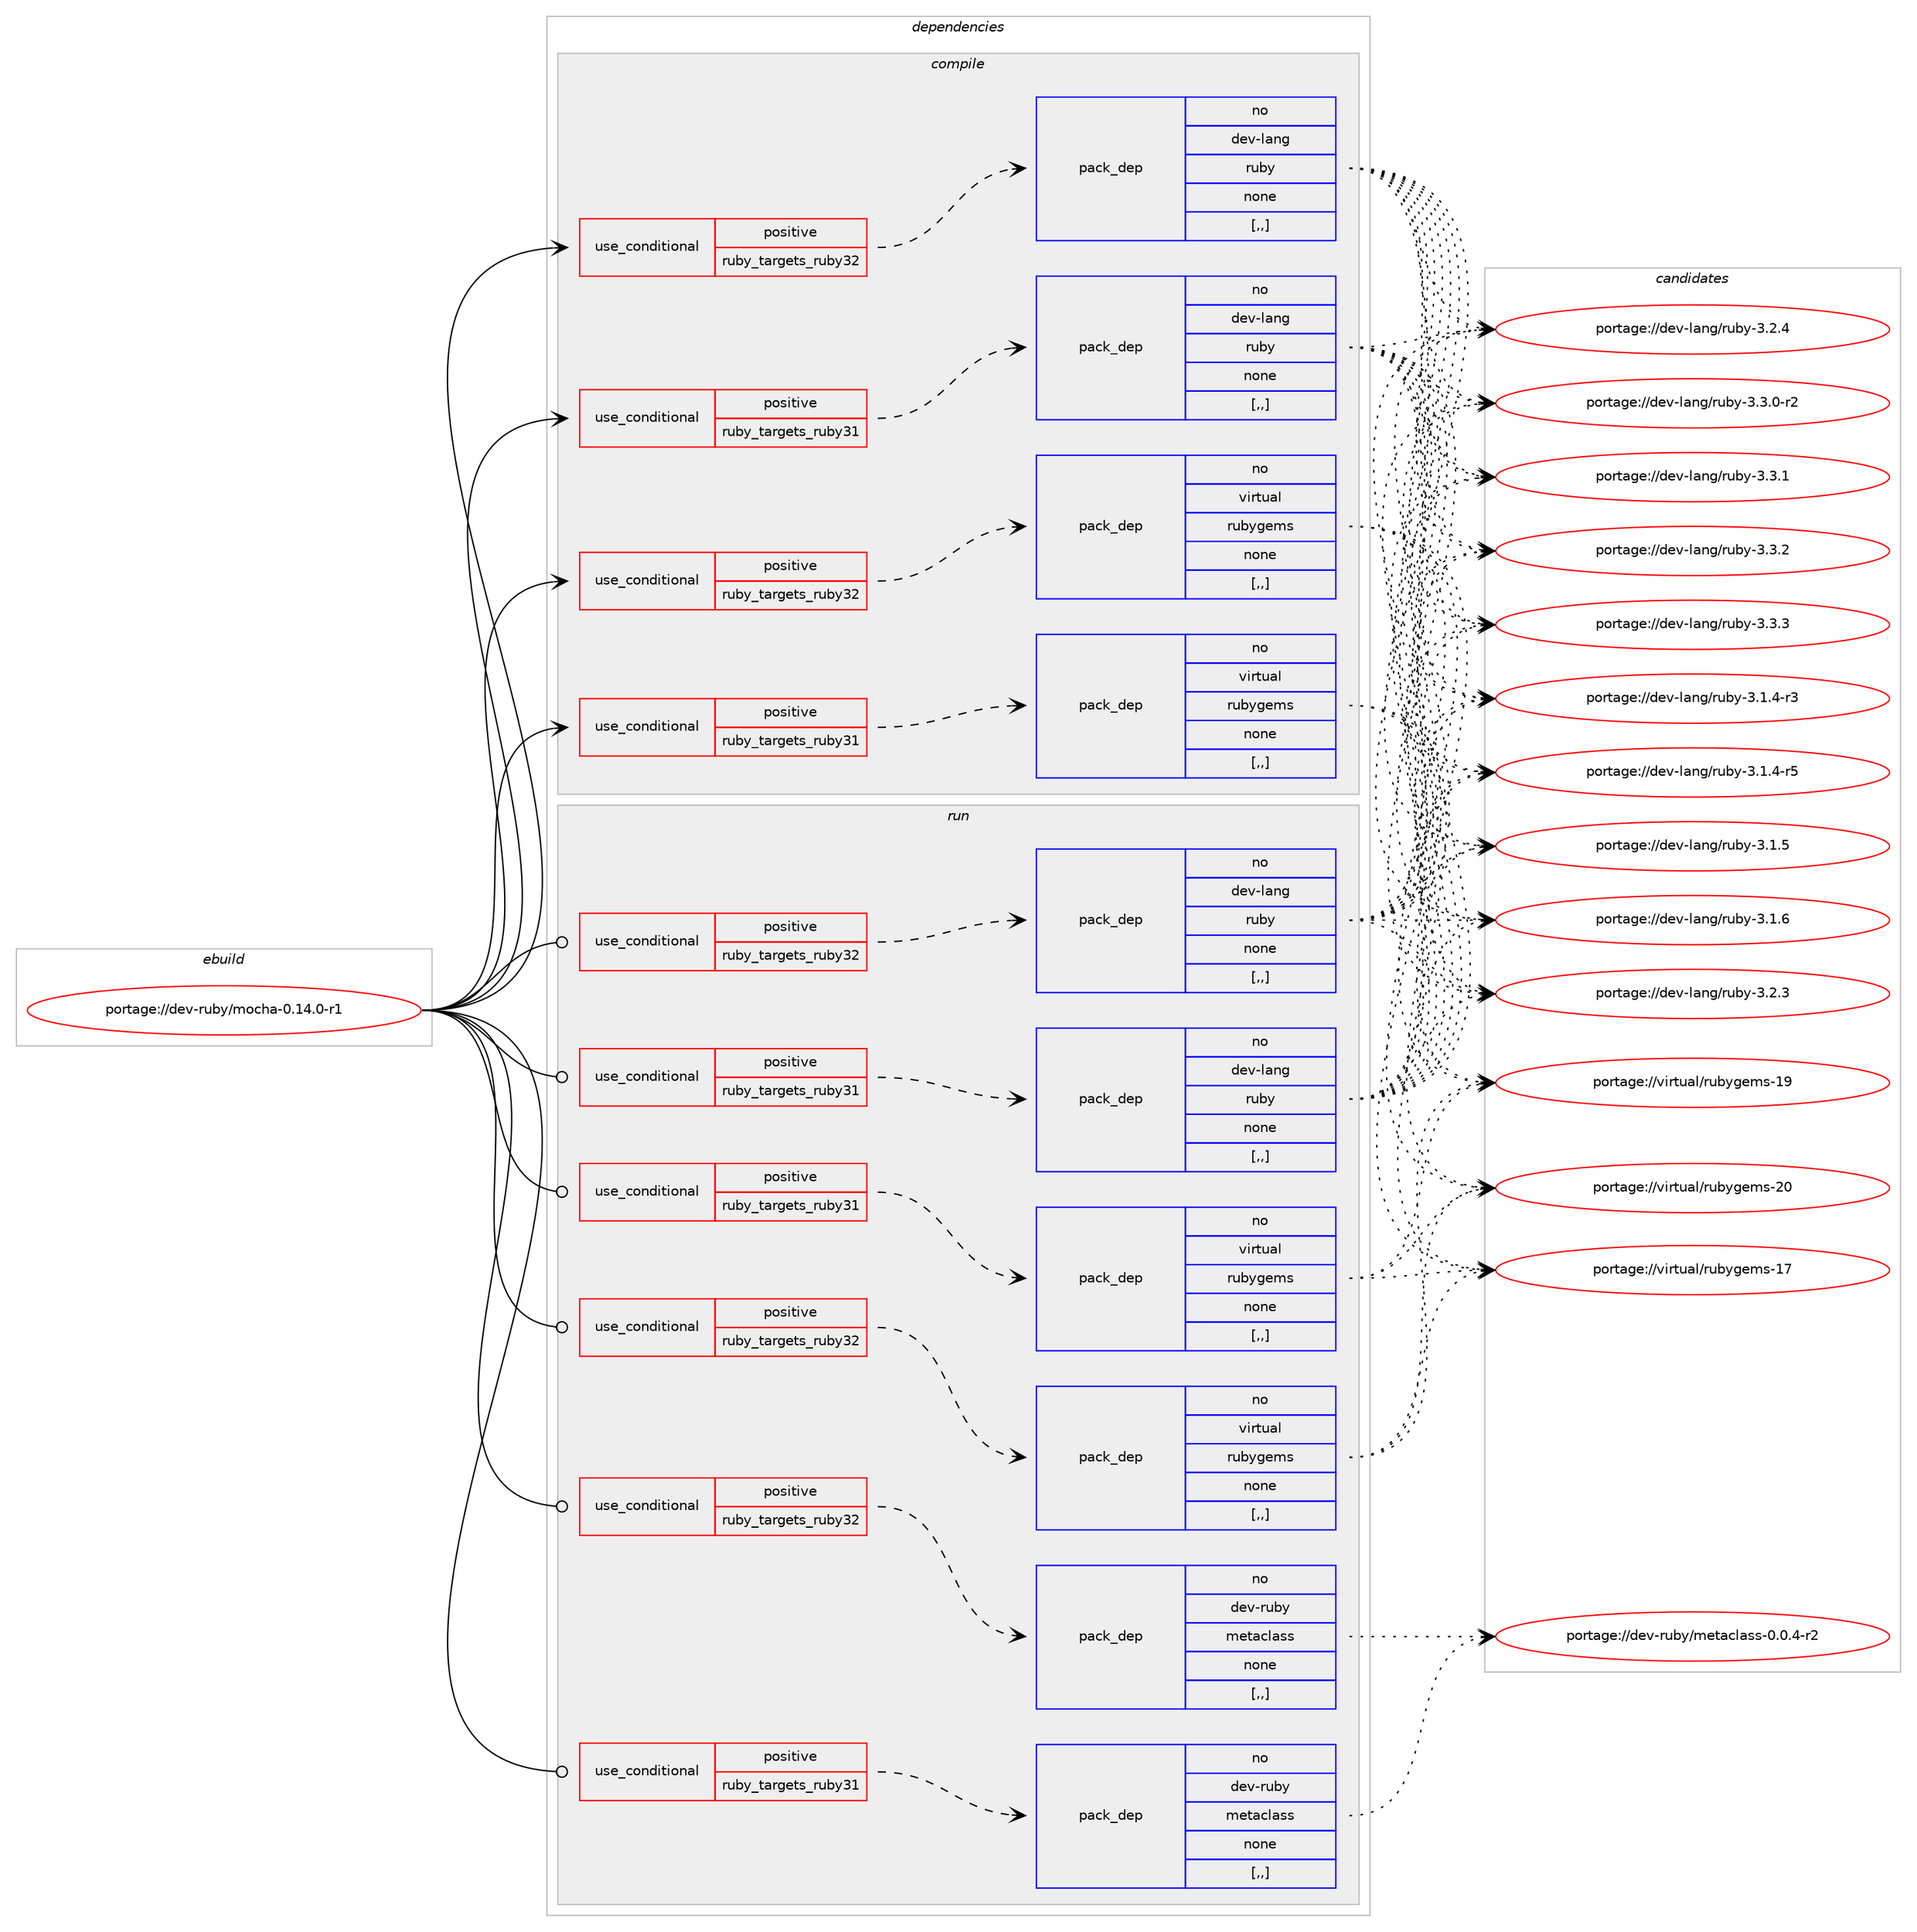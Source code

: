 digraph prolog {

# *************
# Graph options
# *************

newrank=true;
concentrate=true;
compound=true;
graph [rankdir=LR,fontname=Helvetica,fontsize=10,ranksep=1.5];#, ranksep=2.5, nodesep=0.2];
edge  [arrowhead=vee];
node  [fontname=Helvetica,fontsize=10];

# **********
# The ebuild
# **********

subgraph cluster_leftcol {
color=gray;
rank=same;
label=<<i>ebuild</i>>;
id [label="portage://dev-ruby/mocha-0.14.0-r1", color=red, width=4, href="../dev-ruby/mocha-0.14.0-r1.svg"];
}

# ****************
# The dependencies
# ****************

subgraph cluster_midcol {
color=gray;
label=<<i>dependencies</i>>;
subgraph cluster_compile {
fillcolor="#eeeeee";
style=filled;
label=<<i>compile</i>>;
subgraph cond49652 {
dependency186649 [label=<<TABLE BORDER="0" CELLBORDER="1" CELLSPACING="0" CELLPADDING="4"><TR><TD ROWSPAN="3" CELLPADDING="10">use_conditional</TD></TR><TR><TD>positive</TD></TR><TR><TD>ruby_targets_ruby31</TD></TR></TABLE>>, shape=none, color=red];
subgraph pack135691 {
dependency186650 [label=<<TABLE BORDER="0" CELLBORDER="1" CELLSPACING="0" CELLPADDING="4" WIDTH="220"><TR><TD ROWSPAN="6" CELLPADDING="30">pack_dep</TD></TR><TR><TD WIDTH="110">no</TD></TR><TR><TD>dev-lang</TD></TR><TR><TD>ruby</TD></TR><TR><TD>none</TD></TR><TR><TD>[,,]</TD></TR></TABLE>>, shape=none, color=blue];
}
dependency186649:e -> dependency186650:w [weight=20,style="dashed",arrowhead="vee"];
}
id:e -> dependency186649:w [weight=20,style="solid",arrowhead="vee"];
subgraph cond49653 {
dependency186651 [label=<<TABLE BORDER="0" CELLBORDER="1" CELLSPACING="0" CELLPADDING="4"><TR><TD ROWSPAN="3" CELLPADDING="10">use_conditional</TD></TR><TR><TD>positive</TD></TR><TR><TD>ruby_targets_ruby31</TD></TR></TABLE>>, shape=none, color=red];
subgraph pack135692 {
dependency186652 [label=<<TABLE BORDER="0" CELLBORDER="1" CELLSPACING="0" CELLPADDING="4" WIDTH="220"><TR><TD ROWSPAN="6" CELLPADDING="30">pack_dep</TD></TR><TR><TD WIDTH="110">no</TD></TR><TR><TD>virtual</TD></TR><TR><TD>rubygems</TD></TR><TR><TD>none</TD></TR><TR><TD>[,,]</TD></TR></TABLE>>, shape=none, color=blue];
}
dependency186651:e -> dependency186652:w [weight=20,style="dashed",arrowhead="vee"];
}
id:e -> dependency186651:w [weight=20,style="solid",arrowhead="vee"];
subgraph cond49654 {
dependency186653 [label=<<TABLE BORDER="0" CELLBORDER="1" CELLSPACING="0" CELLPADDING="4"><TR><TD ROWSPAN="3" CELLPADDING="10">use_conditional</TD></TR><TR><TD>positive</TD></TR><TR><TD>ruby_targets_ruby32</TD></TR></TABLE>>, shape=none, color=red];
subgraph pack135693 {
dependency186654 [label=<<TABLE BORDER="0" CELLBORDER="1" CELLSPACING="0" CELLPADDING="4" WIDTH="220"><TR><TD ROWSPAN="6" CELLPADDING="30">pack_dep</TD></TR><TR><TD WIDTH="110">no</TD></TR><TR><TD>dev-lang</TD></TR><TR><TD>ruby</TD></TR><TR><TD>none</TD></TR><TR><TD>[,,]</TD></TR></TABLE>>, shape=none, color=blue];
}
dependency186653:e -> dependency186654:w [weight=20,style="dashed",arrowhead="vee"];
}
id:e -> dependency186653:w [weight=20,style="solid",arrowhead="vee"];
subgraph cond49655 {
dependency186655 [label=<<TABLE BORDER="0" CELLBORDER="1" CELLSPACING="0" CELLPADDING="4"><TR><TD ROWSPAN="3" CELLPADDING="10">use_conditional</TD></TR><TR><TD>positive</TD></TR><TR><TD>ruby_targets_ruby32</TD></TR></TABLE>>, shape=none, color=red];
subgraph pack135694 {
dependency186656 [label=<<TABLE BORDER="0" CELLBORDER="1" CELLSPACING="0" CELLPADDING="4" WIDTH="220"><TR><TD ROWSPAN="6" CELLPADDING="30">pack_dep</TD></TR><TR><TD WIDTH="110">no</TD></TR><TR><TD>virtual</TD></TR><TR><TD>rubygems</TD></TR><TR><TD>none</TD></TR><TR><TD>[,,]</TD></TR></TABLE>>, shape=none, color=blue];
}
dependency186655:e -> dependency186656:w [weight=20,style="dashed",arrowhead="vee"];
}
id:e -> dependency186655:w [weight=20,style="solid",arrowhead="vee"];
}
subgraph cluster_compileandrun {
fillcolor="#eeeeee";
style=filled;
label=<<i>compile and run</i>>;
}
subgraph cluster_run {
fillcolor="#eeeeee";
style=filled;
label=<<i>run</i>>;
subgraph cond49656 {
dependency186657 [label=<<TABLE BORDER="0" CELLBORDER="1" CELLSPACING="0" CELLPADDING="4"><TR><TD ROWSPAN="3" CELLPADDING="10">use_conditional</TD></TR><TR><TD>positive</TD></TR><TR><TD>ruby_targets_ruby31</TD></TR></TABLE>>, shape=none, color=red];
subgraph pack135695 {
dependency186658 [label=<<TABLE BORDER="0" CELLBORDER="1" CELLSPACING="0" CELLPADDING="4" WIDTH="220"><TR><TD ROWSPAN="6" CELLPADDING="30">pack_dep</TD></TR><TR><TD WIDTH="110">no</TD></TR><TR><TD>dev-lang</TD></TR><TR><TD>ruby</TD></TR><TR><TD>none</TD></TR><TR><TD>[,,]</TD></TR></TABLE>>, shape=none, color=blue];
}
dependency186657:e -> dependency186658:w [weight=20,style="dashed",arrowhead="vee"];
}
id:e -> dependency186657:w [weight=20,style="solid",arrowhead="odot"];
subgraph cond49657 {
dependency186659 [label=<<TABLE BORDER="0" CELLBORDER="1" CELLSPACING="0" CELLPADDING="4"><TR><TD ROWSPAN="3" CELLPADDING="10">use_conditional</TD></TR><TR><TD>positive</TD></TR><TR><TD>ruby_targets_ruby31</TD></TR></TABLE>>, shape=none, color=red];
subgraph pack135696 {
dependency186660 [label=<<TABLE BORDER="0" CELLBORDER="1" CELLSPACING="0" CELLPADDING="4" WIDTH="220"><TR><TD ROWSPAN="6" CELLPADDING="30">pack_dep</TD></TR><TR><TD WIDTH="110">no</TD></TR><TR><TD>dev-ruby</TD></TR><TR><TD>metaclass</TD></TR><TR><TD>none</TD></TR><TR><TD>[,,]</TD></TR></TABLE>>, shape=none, color=blue];
}
dependency186659:e -> dependency186660:w [weight=20,style="dashed",arrowhead="vee"];
}
id:e -> dependency186659:w [weight=20,style="solid",arrowhead="odot"];
subgraph cond49658 {
dependency186661 [label=<<TABLE BORDER="0" CELLBORDER="1" CELLSPACING="0" CELLPADDING="4"><TR><TD ROWSPAN="3" CELLPADDING="10">use_conditional</TD></TR><TR><TD>positive</TD></TR><TR><TD>ruby_targets_ruby31</TD></TR></TABLE>>, shape=none, color=red];
subgraph pack135697 {
dependency186662 [label=<<TABLE BORDER="0" CELLBORDER="1" CELLSPACING="0" CELLPADDING="4" WIDTH="220"><TR><TD ROWSPAN="6" CELLPADDING="30">pack_dep</TD></TR><TR><TD WIDTH="110">no</TD></TR><TR><TD>virtual</TD></TR><TR><TD>rubygems</TD></TR><TR><TD>none</TD></TR><TR><TD>[,,]</TD></TR></TABLE>>, shape=none, color=blue];
}
dependency186661:e -> dependency186662:w [weight=20,style="dashed",arrowhead="vee"];
}
id:e -> dependency186661:w [weight=20,style="solid",arrowhead="odot"];
subgraph cond49659 {
dependency186663 [label=<<TABLE BORDER="0" CELLBORDER="1" CELLSPACING="0" CELLPADDING="4"><TR><TD ROWSPAN="3" CELLPADDING="10">use_conditional</TD></TR><TR><TD>positive</TD></TR><TR><TD>ruby_targets_ruby32</TD></TR></TABLE>>, shape=none, color=red];
subgraph pack135698 {
dependency186664 [label=<<TABLE BORDER="0" CELLBORDER="1" CELLSPACING="0" CELLPADDING="4" WIDTH="220"><TR><TD ROWSPAN="6" CELLPADDING="30">pack_dep</TD></TR><TR><TD WIDTH="110">no</TD></TR><TR><TD>dev-lang</TD></TR><TR><TD>ruby</TD></TR><TR><TD>none</TD></TR><TR><TD>[,,]</TD></TR></TABLE>>, shape=none, color=blue];
}
dependency186663:e -> dependency186664:w [weight=20,style="dashed",arrowhead="vee"];
}
id:e -> dependency186663:w [weight=20,style="solid",arrowhead="odot"];
subgraph cond49660 {
dependency186665 [label=<<TABLE BORDER="0" CELLBORDER="1" CELLSPACING="0" CELLPADDING="4"><TR><TD ROWSPAN="3" CELLPADDING="10">use_conditional</TD></TR><TR><TD>positive</TD></TR><TR><TD>ruby_targets_ruby32</TD></TR></TABLE>>, shape=none, color=red];
subgraph pack135699 {
dependency186666 [label=<<TABLE BORDER="0" CELLBORDER="1" CELLSPACING="0" CELLPADDING="4" WIDTH="220"><TR><TD ROWSPAN="6" CELLPADDING="30">pack_dep</TD></TR><TR><TD WIDTH="110">no</TD></TR><TR><TD>dev-ruby</TD></TR><TR><TD>metaclass</TD></TR><TR><TD>none</TD></TR><TR><TD>[,,]</TD></TR></TABLE>>, shape=none, color=blue];
}
dependency186665:e -> dependency186666:w [weight=20,style="dashed",arrowhead="vee"];
}
id:e -> dependency186665:w [weight=20,style="solid",arrowhead="odot"];
subgraph cond49661 {
dependency186667 [label=<<TABLE BORDER="0" CELLBORDER="1" CELLSPACING="0" CELLPADDING="4"><TR><TD ROWSPAN="3" CELLPADDING="10">use_conditional</TD></TR><TR><TD>positive</TD></TR><TR><TD>ruby_targets_ruby32</TD></TR></TABLE>>, shape=none, color=red];
subgraph pack135700 {
dependency186668 [label=<<TABLE BORDER="0" CELLBORDER="1" CELLSPACING="0" CELLPADDING="4" WIDTH="220"><TR><TD ROWSPAN="6" CELLPADDING="30">pack_dep</TD></TR><TR><TD WIDTH="110">no</TD></TR><TR><TD>virtual</TD></TR><TR><TD>rubygems</TD></TR><TR><TD>none</TD></TR><TR><TD>[,,]</TD></TR></TABLE>>, shape=none, color=blue];
}
dependency186667:e -> dependency186668:w [weight=20,style="dashed",arrowhead="vee"];
}
id:e -> dependency186667:w [weight=20,style="solid",arrowhead="odot"];
}
}

# **************
# The candidates
# **************

subgraph cluster_choices {
rank=same;
color=gray;
label=<<i>candidates</i>>;

subgraph choice135691 {
color=black;
nodesep=1;
choice100101118451089711010347114117981214551464946524511451 [label="portage://dev-lang/ruby-3.1.4-r3", color=red, width=4,href="../dev-lang/ruby-3.1.4-r3.svg"];
choice100101118451089711010347114117981214551464946524511453 [label="portage://dev-lang/ruby-3.1.4-r5", color=red, width=4,href="../dev-lang/ruby-3.1.4-r5.svg"];
choice10010111845108971101034711411798121455146494653 [label="portage://dev-lang/ruby-3.1.5", color=red, width=4,href="../dev-lang/ruby-3.1.5.svg"];
choice10010111845108971101034711411798121455146494654 [label="portage://dev-lang/ruby-3.1.6", color=red, width=4,href="../dev-lang/ruby-3.1.6.svg"];
choice10010111845108971101034711411798121455146504651 [label="portage://dev-lang/ruby-3.2.3", color=red, width=4,href="../dev-lang/ruby-3.2.3.svg"];
choice10010111845108971101034711411798121455146504652 [label="portage://dev-lang/ruby-3.2.4", color=red, width=4,href="../dev-lang/ruby-3.2.4.svg"];
choice100101118451089711010347114117981214551465146484511450 [label="portage://dev-lang/ruby-3.3.0-r2", color=red, width=4,href="../dev-lang/ruby-3.3.0-r2.svg"];
choice10010111845108971101034711411798121455146514649 [label="portage://dev-lang/ruby-3.3.1", color=red, width=4,href="../dev-lang/ruby-3.3.1.svg"];
choice10010111845108971101034711411798121455146514650 [label="portage://dev-lang/ruby-3.3.2", color=red, width=4,href="../dev-lang/ruby-3.3.2.svg"];
choice10010111845108971101034711411798121455146514651 [label="portage://dev-lang/ruby-3.3.3", color=red, width=4,href="../dev-lang/ruby-3.3.3.svg"];
dependency186650:e -> choice100101118451089711010347114117981214551464946524511451:w [style=dotted,weight="100"];
dependency186650:e -> choice100101118451089711010347114117981214551464946524511453:w [style=dotted,weight="100"];
dependency186650:e -> choice10010111845108971101034711411798121455146494653:w [style=dotted,weight="100"];
dependency186650:e -> choice10010111845108971101034711411798121455146494654:w [style=dotted,weight="100"];
dependency186650:e -> choice10010111845108971101034711411798121455146504651:w [style=dotted,weight="100"];
dependency186650:e -> choice10010111845108971101034711411798121455146504652:w [style=dotted,weight="100"];
dependency186650:e -> choice100101118451089711010347114117981214551465146484511450:w [style=dotted,weight="100"];
dependency186650:e -> choice10010111845108971101034711411798121455146514649:w [style=dotted,weight="100"];
dependency186650:e -> choice10010111845108971101034711411798121455146514650:w [style=dotted,weight="100"];
dependency186650:e -> choice10010111845108971101034711411798121455146514651:w [style=dotted,weight="100"];
}
subgraph choice135692 {
color=black;
nodesep=1;
choice118105114116117971084711411798121103101109115454955 [label="portage://virtual/rubygems-17", color=red, width=4,href="../virtual/rubygems-17.svg"];
choice118105114116117971084711411798121103101109115454957 [label="portage://virtual/rubygems-19", color=red, width=4,href="../virtual/rubygems-19.svg"];
choice118105114116117971084711411798121103101109115455048 [label="portage://virtual/rubygems-20", color=red, width=4,href="../virtual/rubygems-20.svg"];
dependency186652:e -> choice118105114116117971084711411798121103101109115454955:w [style=dotted,weight="100"];
dependency186652:e -> choice118105114116117971084711411798121103101109115454957:w [style=dotted,weight="100"];
dependency186652:e -> choice118105114116117971084711411798121103101109115455048:w [style=dotted,weight="100"];
}
subgraph choice135693 {
color=black;
nodesep=1;
choice100101118451089711010347114117981214551464946524511451 [label="portage://dev-lang/ruby-3.1.4-r3", color=red, width=4,href="../dev-lang/ruby-3.1.4-r3.svg"];
choice100101118451089711010347114117981214551464946524511453 [label="portage://dev-lang/ruby-3.1.4-r5", color=red, width=4,href="../dev-lang/ruby-3.1.4-r5.svg"];
choice10010111845108971101034711411798121455146494653 [label="portage://dev-lang/ruby-3.1.5", color=red, width=4,href="../dev-lang/ruby-3.1.5.svg"];
choice10010111845108971101034711411798121455146494654 [label="portage://dev-lang/ruby-3.1.6", color=red, width=4,href="../dev-lang/ruby-3.1.6.svg"];
choice10010111845108971101034711411798121455146504651 [label="portage://dev-lang/ruby-3.2.3", color=red, width=4,href="../dev-lang/ruby-3.2.3.svg"];
choice10010111845108971101034711411798121455146504652 [label="portage://dev-lang/ruby-3.2.4", color=red, width=4,href="../dev-lang/ruby-3.2.4.svg"];
choice100101118451089711010347114117981214551465146484511450 [label="portage://dev-lang/ruby-3.3.0-r2", color=red, width=4,href="../dev-lang/ruby-3.3.0-r2.svg"];
choice10010111845108971101034711411798121455146514649 [label="portage://dev-lang/ruby-3.3.1", color=red, width=4,href="../dev-lang/ruby-3.3.1.svg"];
choice10010111845108971101034711411798121455146514650 [label="portage://dev-lang/ruby-3.3.2", color=red, width=4,href="../dev-lang/ruby-3.3.2.svg"];
choice10010111845108971101034711411798121455146514651 [label="portage://dev-lang/ruby-3.3.3", color=red, width=4,href="../dev-lang/ruby-3.3.3.svg"];
dependency186654:e -> choice100101118451089711010347114117981214551464946524511451:w [style=dotted,weight="100"];
dependency186654:e -> choice100101118451089711010347114117981214551464946524511453:w [style=dotted,weight="100"];
dependency186654:e -> choice10010111845108971101034711411798121455146494653:w [style=dotted,weight="100"];
dependency186654:e -> choice10010111845108971101034711411798121455146494654:w [style=dotted,weight="100"];
dependency186654:e -> choice10010111845108971101034711411798121455146504651:w [style=dotted,weight="100"];
dependency186654:e -> choice10010111845108971101034711411798121455146504652:w [style=dotted,weight="100"];
dependency186654:e -> choice100101118451089711010347114117981214551465146484511450:w [style=dotted,weight="100"];
dependency186654:e -> choice10010111845108971101034711411798121455146514649:w [style=dotted,weight="100"];
dependency186654:e -> choice10010111845108971101034711411798121455146514650:w [style=dotted,weight="100"];
dependency186654:e -> choice10010111845108971101034711411798121455146514651:w [style=dotted,weight="100"];
}
subgraph choice135694 {
color=black;
nodesep=1;
choice118105114116117971084711411798121103101109115454955 [label="portage://virtual/rubygems-17", color=red, width=4,href="../virtual/rubygems-17.svg"];
choice118105114116117971084711411798121103101109115454957 [label="portage://virtual/rubygems-19", color=red, width=4,href="../virtual/rubygems-19.svg"];
choice118105114116117971084711411798121103101109115455048 [label="portage://virtual/rubygems-20", color=red, width=4,href="../virtual/rubygems-20.svg"];
dependency186656:e -> choice118105114116117971084711411798121103101109115454955:w [style=dotted,weight="100"];
dependency186656:e -> choice118105114116117971084711411798121103101109115454957:w [style=dotted,weight="100"];
dependency186656:e -> choice118105114116117971084711411798121103101109115455048:w [style=dotted,weight="100"];
}
subgraph choice135695 {
color=black;
nodesep=1;
choice100101118451089711010347114117981214551464946524511451 [label="portage://dev-lang/ruby-3.1.4-r3", color=red, width=4,href="../dev-lang/ruby-3.1.4-r3.svg"];
choice100101118451089711010347114117981214551464946524511453 [label="portage://dev-lang/ruby-3.1.4-r5", color=red, width=4,href="../dev-lang/ruby-3.1.4-r5.svg"];
choice10010111845108971101034711411798121455146494653 [label="portage://dev-lang/ruby-3.1.5", color=red, width=4,href="../dev-lang/ruby-3.1.5.svg"];
choice10010111845108971101034711411798121455146494654 [label="portage://dev-lang/ruby-3.1.6", color=red, width=4,href="../dev-lang/ruby-3.1.6.svg"];
choice10010111845108971101034711411798121455146504651 [label="portage://dev-lang/ruby-3.2.3", color=red, width=4,href="../dev-lang/ruby-3.2.3.svg"];
choice10010111845108971101034711411798121455146504652 [label="portage://dev-lang/ruby-3.2.4", color=red, width=4,href="../dev-lang/ruby-3.2.4.svg"];
choice100101118451089711010347114117981214551465146484511450 [label="portage://dev-lang/ruby-3.3.0-r2", color=red, width=4,href="../dev-lang/ruby-3.3.0-r2.svg"];
choice10010111845108971101034711411798121455146514649 [label="portage://dev-lang/ruby-3.3.1", color=red, width=4,href="../dev-lang/ruby-3.3.1.svg"];
choice10010111845108971101034711411798121455146514650 [label="portage://dev-lang/ruby-3.3.2", color=red, width=4,href="../dev-lang/ruby-3.3.2.svg"];
choice10010111845108971101034711411798121455146514651 [label="portage://dev-lang/ruby-3.3.3", color=red, width=4,href="../dev-lang/ruby-3.3.3.svg"];
dependency186658:e -> choice100101118451089711010347114117981214551464946524511451:w [style=dotted,weight="100"];
dependency186658:e -> choice100101118451089711010347114117981214551464946524511453:w [style=dotted,weight="100"];
dependency186658:e -> choice10010111845108971101034711411798121455146494653:w [style=dotted,weight="100"];
dependency186658:e -> choice10010111845108971101034711411798121455146494654:w [style=dotted,weight="100"];
dependency186658:e -> choice10010111845108971101034711411798121455146504651:w [style=dotted,weight="100"];
dependency186658:e -> choice10010111845108971101034711411798121455146504652:w [style=dotted,weight="100"];
dependency186658:e -> choice100101118451089711010347114117981214551465146484511450:w [style=dotted,weight="100"];
dependency186658:e -> choice10010111845108971101034711411798121455146514649:w [style=dotted,weight="100"];
dependency186658:e -> choice10010111845108971101034711411798121455146514650:w [style=dotted,weight="100"];
dependency186658:e -> choice10010111845108971101034711411798121455146514651:w [style=dotted,weight="100"];
}
subgraph choice135696 {
color=black;
nodesep=1;
choice1001011184511411798121471091011169799108971151154548464846524511450 [label="portage://dev-ruby/metaclass-0.0.4-r2", color=red, width=4,href="../dev-ruby/metaclass-0.0.4-r2.svg"];
dependency186660:e -> choice1001011184511411798121471091011169799108971151154548464846524511450:w [style=dotted,weight="100"];
}
subgraph choice135697 {
color=black;
nodesep=1;
choice118105114116117971084711411798121103101109115454955 [label="portage://virtual/rubygems-17", color=red, width=4,href="../virtual/rubygems-17.svg"];
choice118105114116117971084711411798121103101109115454957 [label="portage://virtual/rubygems-19", color=red, width=4,href="../virtual/rubygems-19.svg"];
choice118105114116117971084711411798121103101109115455048 [label="portage://virtual/rubygems-20", color=red, width=4,href="../virtual/rubygems-20.svg"];
dependency186662:e -> choice118105114116117971084711411798121103101109115454955:w [style=dotted,weight="100"];
dependency186662:e -> choice118105114116117971084711411798121103101109115454957:w [style=dotted,weight="100"];
dependency186662:e -> choice118105114116117971084711411798121103101109115455048:w [style=dotted,weight="100"];
}
subgraph choice135698 {
color=black;
nodesep=1;
choice100101118451089711010347114117981214551464946524511451 [label="portage://dev-lang/ruby-3.1.4-r3", color=red, width=4,href="../dev-lang/ruby-3.1.4-r3.svg"];
choice100101118451089711010347114117981214551464946524511453 [label="portage://dev-lang/ruby-3.1.4-r5", color=red, width=4,href="../dev-lang/ruby-3.1.4-r5.svg"];
choice10010111845108971101034711411798121455146494653 [label="portage://dev-lang/ruby-3.1.5", color=red, width=4,href="../dev-lang/ruby-3.1.5.svg"];
choice10010111845108971101034711411798121455146494654 [label="portage://dev-lang/ruby-3.1.6", color=red, width=4,href="../dev-lang/ruby-3.1.6.svg"];
choice10010111845108971101034711411798121455146504651 [label="portage://dev-lang/ruby-3.2.3", color=red, width=4,href="../dev-lang/ruby-3.2.3.svg"];
choice10010111845108971101034711411798121455146504652 [label="portage://dev-lang/ruby-3.2.4", color=red, width=4,href="../dev-lang/ruby-3.2.4.svg"];
choice100101118451089711010347114117981214551465146484511450 [label="portage://dev-lang/ruby-3.3.0-r2", color=red, width=4,href="../dev-lang/ruby-3.3.0-r2.svg"];
choice10010111845108971101034711411798121455146514649 [label="portage://dev-lang/ruby-3.3.1", color=red, width=4,href="../dev-lang/ruby-3.3.1.svg"];
choice10010111845108971101034711411798121455146514650 [label="portage://dev-lang/ruby-3.3.2", color=red, width=4,href="../dev-lang/ruby-3.3.2.svg"];
choice10010111845108971101034711411798121455146514651 [label="portage://dev-lang/ruby-3.3.3", color=red, width=4,href="../dev-lang/ruby-3.3.3.svg"];
dependency186664:e -> choice100101118451089711010347114117981214551464946524511451:w [style=dotted,weight="100"];
dependency186664:e -> choice100101118451089711010347114117981214551464946524511453:w [style=dotted,weight="100"];
dependency186664:e -> choice10010111845108971101034711411798121455146494653:w [style=dotted,weight="100"];
dependency186664:e -> choice10010111845108971101034711411798121455146494654:w [style=dotted,weight="100"];
dependency186664:e -> choice10010111845108971101034711411798121455146504651:w [style=dotted,weight="100"];
dependency186664:e -> choice10010111845108971101034711411798121455146504652:w [style=dotted,weight="100"];
dependency186664:e -> choice100101118451089711010347114117981214551465146484511450:w [style=dotted,weight="100"];
dependency186664:e -> choice10010111845108971101034711411798121455146514649:w [style=dotted,weight="100"];
dependency186664:e -> choice10010111845108971101034711411798121455146514650:w [style=dotted,weight="100"];
dependency186664:e -> choice10010111845108971101034711411798121455146514651:w [style=dotted,weight="100"];
}
subgraph choice135699 {
color=black;
nodesep=1;
choice1001011184511411798121471091011169799108971151154548464846524511450 [label="portage://dev-ruby/metaclass-0.0.4-r2", color=red, width=4,href="../dev-ruby/metaclass-0.0.4-r2.svg"];
dependency186666:e -> choice1001011184511411798121471091011169799108971151154548464846524511450:w [style=dotted,weight="100"];
}
subgraph choice135700 {
color=black;
nodesep=1;
choice118105114116117971084711411798121103101109115454955 [label="portage://virtual/rubygems-17", color=red, width=4,href="../virtual/rubygems-17.svg"];
choice118105114116117971084711411798121103101109115454957 [label="portage://virtual/rubygems-19", color=red, width=4,href="../virtual/rubygems-19.svg"];
choice118105114116117971084711411798121103101109115455048 [label="portage://virtual/rubygems-20", color=red, width=4,href="../virtual/rubygems-20.svg"];
dependency186668:e -> choice118105114116117971084711411798121103101109115454955:w [style=dotted,weight="100"];
dependency186668:e -> choice118105114116117971084711411798121103101109115454957:w [style=dotted,weight="100"];
dependency186668:e -> choice118105114116117971084711411798121103101109115455048:w [style=dotted,weight="100"];
}
}

}
